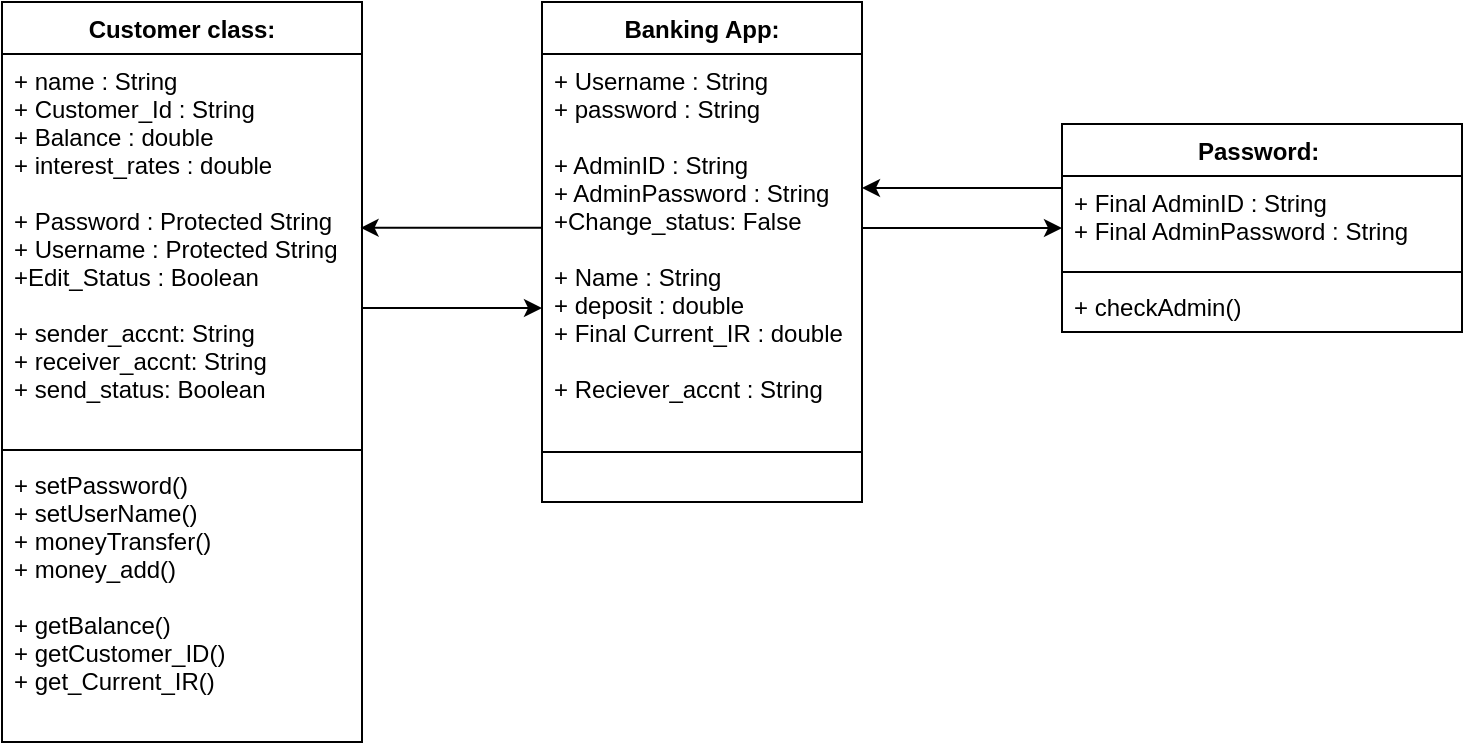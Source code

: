 <mxfile version="10.6.1" type="github"><diagram id="1MuHFwVHnjywVbvyG5CB" name="Page-1"><mxGraphModel dx="754" dy="424" grid="1" gridSize="10" guides="1" tooltips="1" connect="1" arrows="1" fold="1" page="1" pageScale="1" pageWidth="850" pageHeight="1100" math="0" shadow="0"><root><mxCell id="0"/><mxCell id="1" parent="0"/><mxCell id="lb2Jjb4sNULwblU5dZqG-8" value="Customer class:" style="swimlane;fontStyle=1;align=center;verticalAlign=top;childLayout=stackLayout;horizontal=1;startSize=26;horizontalStack=0;resizeParent=1;resizeParentMax=0;resizeLast=0;collapsible=1;marginBottom=0;" vertex="1" parent="1"><mxGeometry x="30" y="17" width="180" height="370" as="geometry"/></mxCell><mxCell id="lb2Jjb4sNULwblU5dZqG-9" value="+ name : String&#10;+ Customer_Id : String&#10;+ Balance : double&#10;+ interest_rates : double&#10;&#10;+ Password : Protected String&#10;+ Username : Protected String&#10;+Edit_Status : Boolean&#10;&#10;+ sender_accnt: String&#10;+ receiver_accnt: String&#10;+ send_status: Boolean&#10;" style="text;strokeColor=none;fillColor=none;align=left;verticalAlign=top;spacingLeft=4;spacingRight=4;overflow=hidden;rotatable=0;points=[[0,0.5],[1,0.5]];portConstraint=eastwest;" vertex="1" parent="lb2Jjb4sNULwblU5dZqG-8"><mxGeometry y="26" width="180" height="194" as="geometry"/></mxCell><mxCell id="lb2Jjb4sNULwblU5dZqG-10" value="" style="line;strokeWidth=1;fillColor=none;align=left;verticalAlign=middle;spacingTop=-1;spacingLeft=3;spacingRight=3;rotatable=0;labelPosition=right;points=[];portConstraint=eastwest;" vertex="1" parent="lb2Jjb4sNULwblU5dZqG-8"><mxGeometry y="220" width="180" height="8" as="geometry"/></mxCell><mxCell id="lb2Jjb4sNULwblU5dZqG-11" value="+ setPassword()&#10;+ setUserName()&#10;+ moneyTransfer()&#10;+ money_add()&#10;&#10;+ getBalance()&#10;+ getCustomer_ID()&#10;+ get_Current_IR()" style="text;strokeColor=none;fillColor=none;align=left;verticalAlign=top;spacingLeft=4;spacingRight=4;overflow=hidden;rotatable=0;points=[[0,0.5],[1,0.5]];portConstraint=eastwest;" vertex="1" parent="lb2Jjb4sNULwblU5dZqG-8"><mxGeometry y="228" width="180" height="142" as="geometry"/></mxCell><mxCell id="lb2Jjb4sNULwblU5dZqG-12" value="Banking App:" style="swimlane;fontStyle=1;align=center;verticalAlign=top;childLayout=stackLayout;horizontal=1;startSize=26;horizontalStack=0;resizeParent=1;resizeParentMax=0;resizeLast=0;collapsible=1;marginBottom=0;" vertex="1" parent="1"><mxGeometry x="300" y="17" width="160" height="250" as="geometry"/></mxCell><mxCell id="lb2Jjb4sNULwblU5dZqG-13" value="+ Username : String&#10;+ password : String&#10;&#10;+ AdminID : String&#10;+ AdminPassword : String&#10;+Change_status: False&#10;&#10;+ Name : String&#10;+ deposit : double&#10;+ Final Current_IR : double&#10;&#10;+ Reciever_accnt : String&#10;&#10;" style="text;strokeColor=none;fillColor=none;align=left;verticalAlign=top;spacingLeft=4;spacingRight=4;overflow=hidden;rotatable=0;points=[[0,0.5],[1,0.5]];portConstraint=eastwest;" vertex="1" parent="lb2Jjb4sNULwblU5dZqG-12"><mxGeometry y="26" width="160" height="174" as="geometry"/></mxCell><mxCell id="lb2Jjb4sNULwblU5dZqG-14" value="" style="line;strokeWidth=1;fillColor=none;align=left;verticalAlign=middle;spacingTop=-1;spacingLeft=3;spacingRight=3;rotatable=0;labelPosition=right;points=[];portConstraint=eastwest;" vertex="1" parent="lb2Jjb4sNULwblU5dZqG-12"><mxGeometry y="200" width="160" height="50" as="geometry"/></mxCell><mxCell id="lb2Jjb4sNULwblU5dZqG-19" value="Password: " style="swimlane;fontStyle=1;align=center;verticalAlign=top;childLayout=stackLayout;horizontal=1;startSize=26;horizontalStack=0;resizeParent=1;resizeParentMax=0;resizeLast=0;collapsible=1;marginBottom=0;" vertex="1" parent="1"><mxGeometry x="560" y="78" width="200" height="104" as="geometry"/></mxCell><mxCell id="lb2Jjb4sNULwblU5dZqG-20" value="+ Final AdminID : String&#10;+ Final AdminPassword : String&#10;" style="text;strokeColor=none;fillColor=none;align=left;verticalAlign=top;spacingLeft=4;spacingRight=4;overflow=hidden;rotatable=0;points=[[0,0.5],[1,0.5]];portConstraint=eastwest;" vertex="1" parent="lb2Jjb4sNULwblU5dZqG-19"><mxGeometry y="26" width="200" height="44" as="geometry"/></mxCell><mxCell id="lb2Jjb4sNULwblU5dZqG-21" value="" style="line;strokeWidth=1;fillColor=none;align=left;verticalAlign=middle;spacingTop=-1;spacingLeft=3;spacingRight=3;rotatable=0;labelPosition=right;points=[];portConstraint=eastwest;" vertex="1" parent="lb2Jjb4sNULwblU5dZqG-19"><mxGeometry y="70" width="200" height="8" as="geometry"/></mxCell><mxCell id="lb2Jjb4sNULwblU5dZqG-22" value="+ checkAdmin()" style="text;strokeColor=none;fillColor=none;align=left;verticalAlign=top;spacingLeft=4;spacingRight=4;overflow=hidden;rotatable=0;points=[[0,0.5],[1,0.5]];portConstraint=eastwest;" vertex="1" parent="lb2Jjb4sNULwblU5dZqG-19"><mxGeometry y="78" width="200" height="26" as="geometry"/></mxCell><mxCell id="lb2Jjb4sNULwblU5dZqG-28" style="edgeStyle=orthogonalEdgeStyle;rounded=0;orthogonalLoop=1;jettySize=auto;html=1;entryX=0;entryY=0.5;entryDx=0;entryDy=0;" edge="1" parent="1" source="lb2Jjb4sNULwblU5dZqG-13" target="lb2Jjb4sNULwblU5dZqG-19"><mxGeometry relative="1" as="geometry"/></mxCell><mxCell id="lb2Jjb4sNULwblU5dZqG-29" style="edgeStyle=orthogonalEdgeStyle;rounded=0;orthogonalLoop=1;jettySize=auto;html=1;entryX=0.996;entryY=0.448;entryDx=0;entryDy=0;entryPerimeter=0;" edge="1" parent="1" source="lb2Jjb4sNULwblU5dZqG-13" target="lb2Jjb4sNULwblU5dZqG-9"><mxGeometry relative="1" as="geometry"><Array as="points"><mxPoint x="255" y="130"/></Array></mxGeometry></mxCell><mxCell id="lb2Jjb4sNULwblU5dZqG-30" style="edgeStyle=orthogonalEdgeStyle;rounded=0;orthogonalLoop=1;jettySize=auto;html=1;" edge="1" parent="1" source="lb2Jjb4sNULwblU5dZqG-9"><mxGeometry relative="1" as="geometry"><mxPoint x="300" y="170" as="targetPoint"/><Array as="points"><mxPoint x="300" y="170"/></Array></mxGeometry></mxCell><mxCell id="lb2Jjb4sNULwblU5dZqG-31" style="edgeStyle=orthogonalEdgeStyle;rounded=0;orthogonalLoop=1;jettySize=auto;html=1;entryX=1.001;entryY=0.387;entryDx=0;entryDy=0;entryPerimeter=0;" edge="1" parent="1" source="lb2Jjb4sNULwblU5dZqG-20" target="lb2Jjb4sNULwblU5dZqG-13"><mxGeometry relative="1" as="geometry"><mxPoint x="460" y="126" as="targetPoint"/><Array as="points"><mxPoint x="460" y="110"/><mxPoint x="460" y="110"/></Array></mxGeometry></mxCell></root></mxGraphModel></diagram></mxfile>
